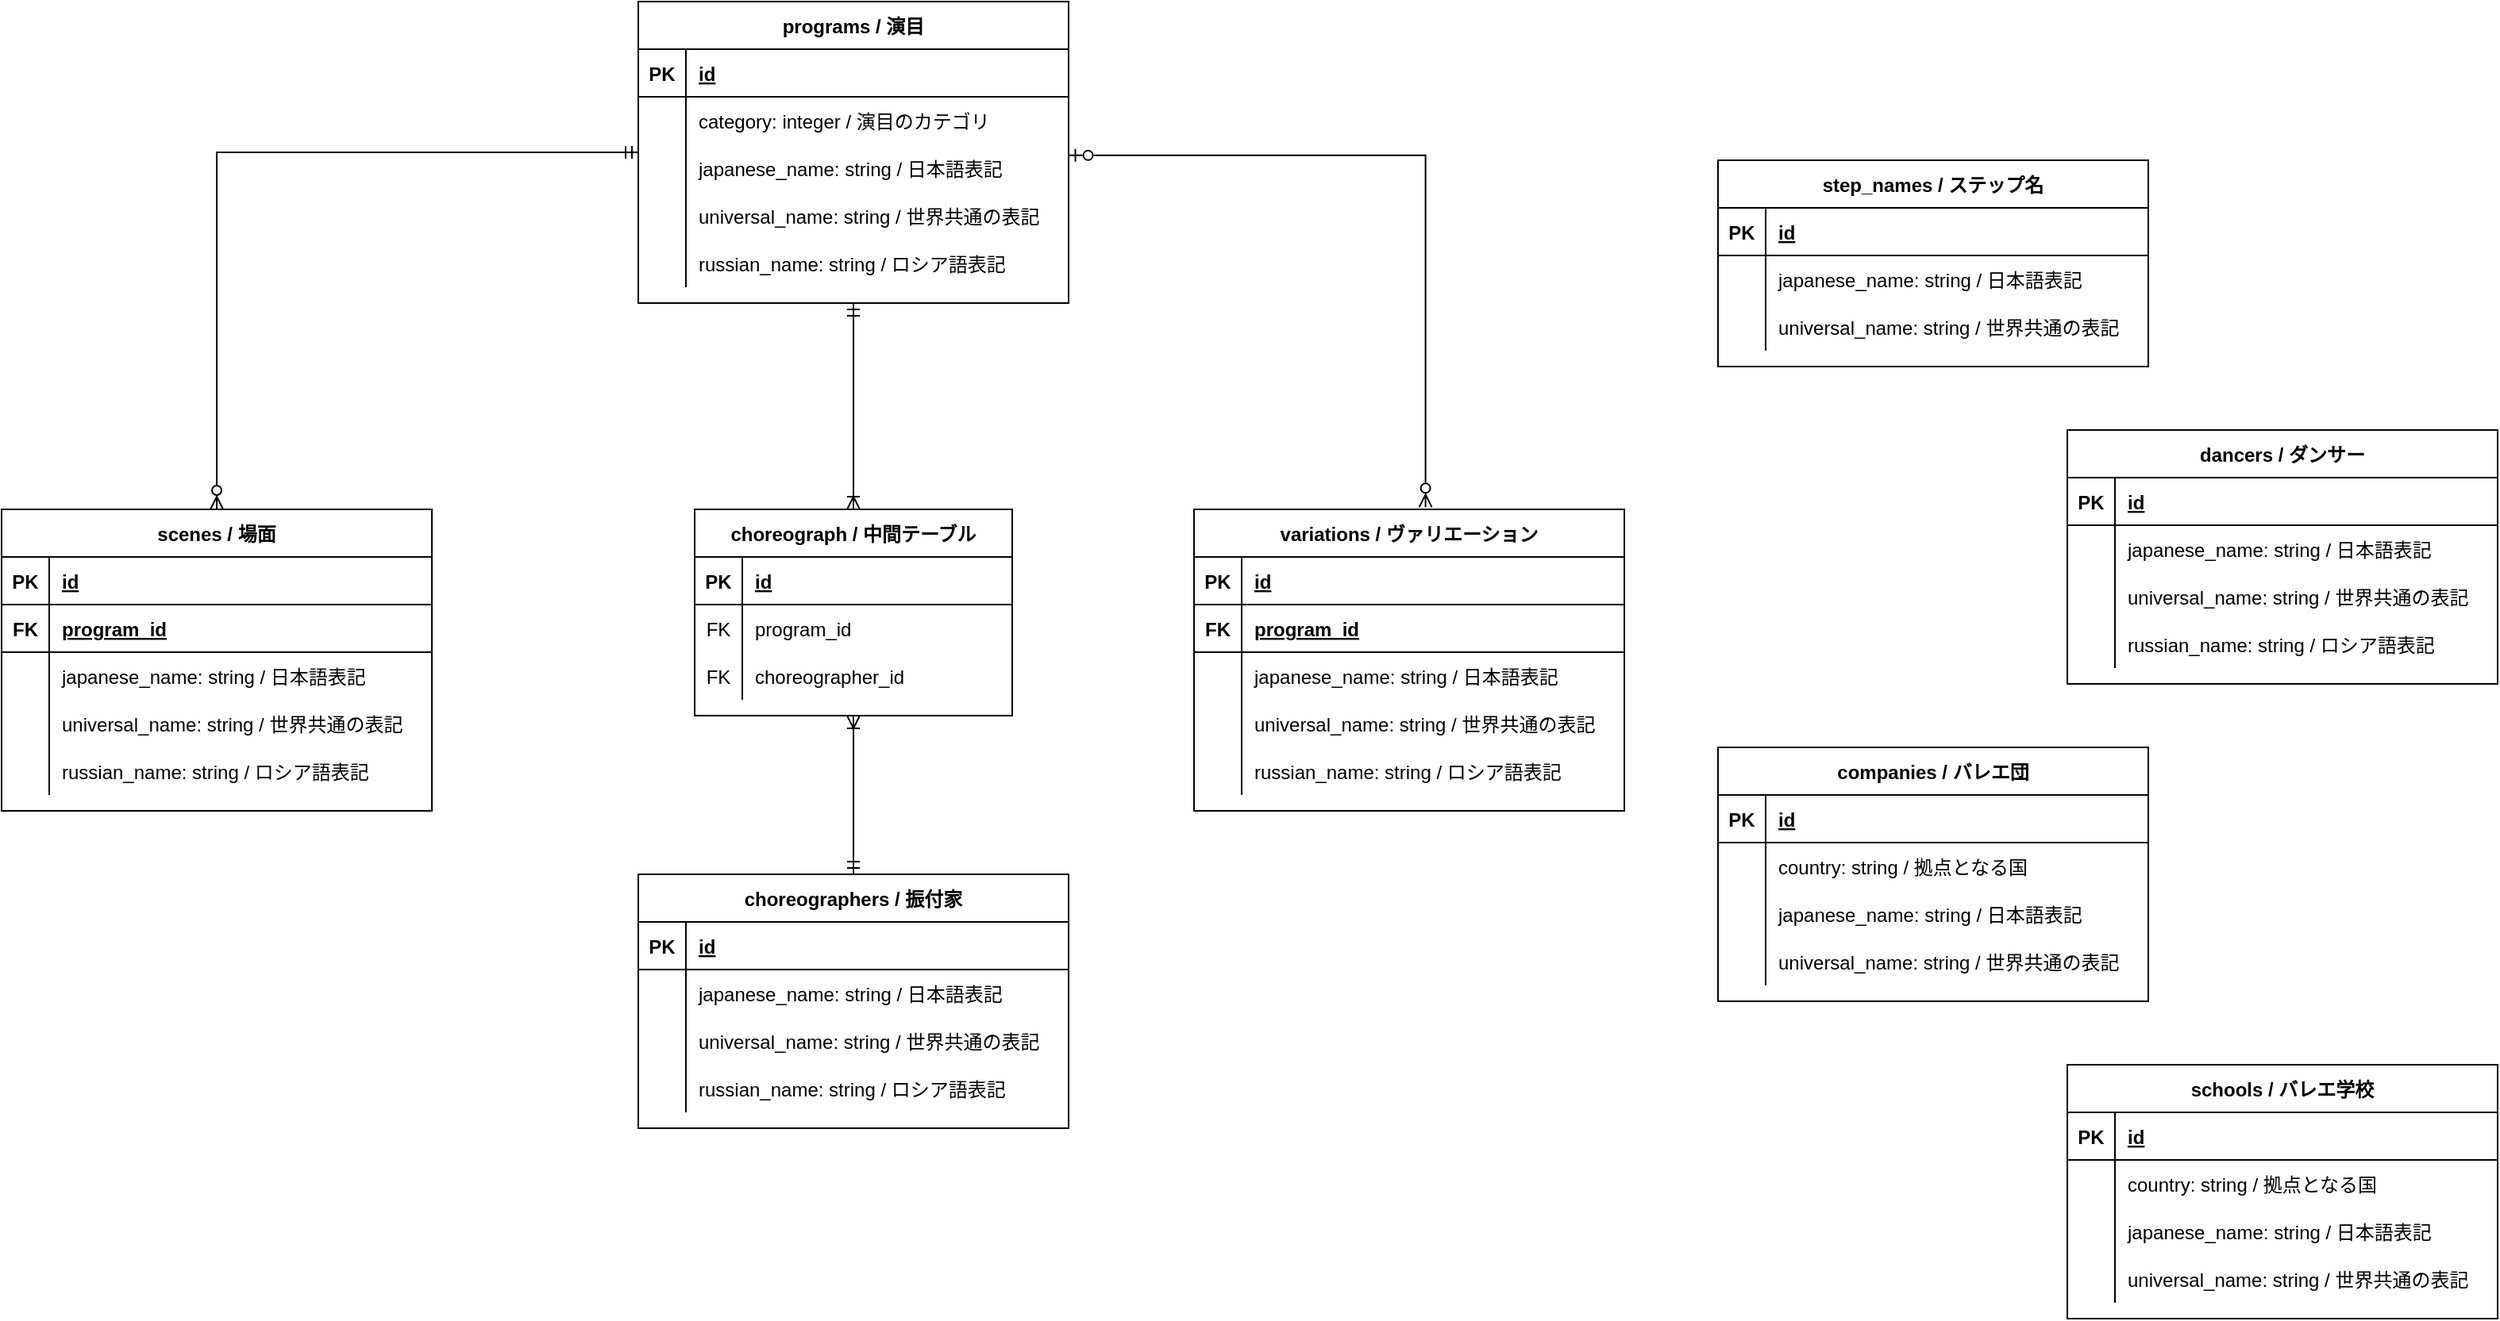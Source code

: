 <mxfile version="16.5.6" type="device"><diagram id="YdlOMkwliCgb2lo6UbA8" name="ページ1"><mxGraphModel dx="926" dy="760" grid="1" gridSize="10" guides="1" tooltips="1" connect="1" arrows="1" fold="1" page="1" pageScale="1" pageWidth="850" pageHeight="1100" math="0" shadow="0" extFonts="Permanent Marker^https://fonts.googleapis.com/css?family=Permanent+Marker"><root><mxCell id="0"/><mxCell id="1" parent="0"/><mxCell id="EqgfO5pIXXe3-sEYFpvZ-31" style="edgeStyle=orthogonalEdgeStyle;rounded=0;orthogonalLoop=1;jettySize=auto;html=1;entryX=0.5;entryY=0;entryDx=0;entryDy=0;endArrow=ERzeroToMany;endFill=0;startArrow=ERmandOne;startFill=0;" parent="1" source="EqgfO5pIXXe3-sEYFpvZ-1" target="EqgfO5pIXXe3-sEYFpvZ-15" edge="1"><mxGeometry relative="1" as="geometry"/></mxCell><mxCell id="EqgfO5pIXXe3-sEYFpvZ-1" value="programs / 演目" style="shape=table;startSize=30;container=1;collapsible=1;childLayout=tableLayout;fixedRows=1;rowLines=0;fontStyle=1;align=center;resizeLast=1;" parent="1" vertex="1"><mxGeometry x="440" y="210" width="271" height="190" as="geometry"/></mxCell><mxCell id="EqgfO5pIXXe3-sEYFpvZ-2" value="" style="shape=tableRow;horizontal=0;startSize=0;swimlaneHead=0;swimlaneBody=0;fillColor=none;collapsible=0;dropTarget=0;points=[[0,0.5],[1,0.5]];portConstraint=eastwest;top=0;left=0;right=0;bottom=1;" parent="EqgfO5pIXXe3-sEYFpvZ-1" vertex="1"><mxGeometry y="30" width="271" height="30" as="geometry"/></mxCell><mxCell id="EqgfO5pIXXe3-sEYFpvZ-3" value="PK" style="shape=partialRectangle;connectable=0;fillColor=none;top=0;left=0;bottom=0;right=0;fontStyle=1;overflow=hidden;" parent="EqgfO5pIXXe3-sEYFpvZ-2" vertex="1"><mxGeometry width="30" height="30" as="geometry"><mxRectangle width="30" height="30" as="alternateBounds"/></mxGeometry></mxCell><mxCell id="EqgfO5pIXXe3-sEYFpvZ-4" value="id" style="shape=partialRectangle;connectable=0;fillColor=none;top=0;left=0;bottom=0;right=0;align=left;spacingLeft=6;fontStyle=5;overflow=hidden;" parent="EqgfO5pIXXe3-sEYFpvZ-2" vertex="1"><mxGeometry x="30" width="241" height="30" as="geometry"><mxRectangle width="241" height="30" as="alternateBounds"/></mxGeometry></mxCell><mxCell id="EqgfO5pIXXe3-sEYFpvZ-70" value="" style="shape=tableRow;horizontal=0;startSize=0;swimlaneHead=0;swimlaneBody=0;fillColor=none;collapsible=0;dropTarget=0;points=[[0,0.5],[1,0.5]];portConstraint=eastwest;top=0;left=0;right=0;bottom=0;" parent="EqgfO5pIXXe3-sEYFpvZ-1" vertex="1"><mxGeometry y="60" width="271" height="30" as="geometry"/></mxCell><mxCell id="EqgfO5pIXXe3-sEYFpvZ-71" value="" style="shape=partialRectangle;connectable=0;fillColor=none;top=0;left=0;bottom=0;right=0;editable=1;overflow=hidden;" parent="EqgfO5pIXXe3-sEYFpvZ-70" vertex="1"><mxGeometry width="30" height="30" as="geometry"><mxRectangle width="30" height="30" as="alternateBounds"/></mxGeometry></mxCell><mxCell id="EqgfO5pIXXe3-sEYFpvZ-72" value="category: integer / 演目のカテゴリ" style="shape=partialRectangle;connectable=0;fillColor=none;top=0;left=0;bottom=0;right=0;align=left;spacingLeft=6;overflow=hidden;" parent="EqgfO5pIXXe3-sEYFpvZ-70" vertex="1"><mxGeometry x="30" width="241" height="30" as="geometry"><mxRectangle width="241" height="30" as="alternateBounds"/></mxGeometry></mxCell><mxCell id="EqgfO5pIXXe3-sEYFpvZ-5" value="" style="shape=tableRow;horizontal=0;startSize=0;swimlaneHead=0;swimlaneBody=0;fillColor=none;collapsible=0;dropTarget=0;points=[[0,0.5],[1,0.5]];portConstraint=eastwest;top=0;left=0;right=0;bottom=0;" parent="EqgfO5pIXXe3-sEYFpvZ-1" vertex="1"><mxGeometry y="90" width="271" height="30" as="geometry"/></mxCell><mxCell id="EqgfO5pIXXe3-sEYFpvZ-6" value="" style="shape=partialRectangle;connectable=0;fillColor=none;top=0;left=0;bottom=0;right=0;editable=1;overflow=hidden;" parent="EqgfO5pIXXe3-sEYFpvZ-5" vertex="1"><mxGeometry width="30" height="30" as="geometry"><mxRectangle width="30" height="30" as="alternateBounds"/></mxGeometry></mxCell><mxCell id="EqgfO5pIXXe3-sEYFpvZ-7" value="japanese_name: string / 日本語表記" style="shape=partialRectangle;connectable=0;fillColor=none;top=0;left=0;bottom=0;right=0;align=left;spacingLeft=6;overflow=hidden;" parent="EqgfO5pIXXe3-sEYFpvZ-5" vertex="1"><mxGeometry x="30" width="241" height="30" as="geometry"><mxRectangle width="241" height="30" as="alternateBounds"/></mxGeometry></mxCell><mxCell id="EqgfO5pIXXe3-sEYFpvZ-8" value="" style="shape=tableRow;horizontal=0;startSize=0;swimlaneHead=0;swimlaneBody=0;fillColor=none;collapsible=0;dropTarget=0;points=[[0,0.5],[1,0.5]];portConstraint=eastwest;top=0;left=0;right=0;bottom=0;" parent="EqgfO5pIXXe3-sEYFpvZ-1" vertex="1"><mxGeometry y="120" width="271" height="30" as="geometry"/></mxCell><mxCell id="EqgfO5pIXXe3-sEYFpvZ-9" value="" style="shape=partialRectangle;connectable=0;fillColor=none;top=0;left=0;bottom=0;right=0;editable=1;overflow=hidden;" parent="EqgfO5pIXXe3-sEYFpvZ-8" vertex="1"><mxGeometry width="30" height="30" as="geometry"><mxRectangle width="30" height="30" as="alternateBounds"/></mxGeometry></mxCell><mxCell id="EqgfO5pIXXe3-sEYFpvZ-10" value="universal_name: string / 世界共通の表記" style="shape=partialRectangle;connectable=0;fillColor=none;top=0;left=0;bottom=0;right=0;align=left;spacingLeft=6;overflow=hidden;" parent="EqgfO5pIXXe3-sEYFpvZ-8" vertex="1"><mxGeometry x="30" width="241" height="30" as="geometry"><mxRectangle width="241" height="30" as="alternateBounds"/></mxGeometry></mxCell><mxCell id="EqgfO5pIXXe3-sEYFpvZ-11" value="" style="shape=tableRow;horizontal=0;startSize=0;swimlaneHead=0;swimlaneBody=0;fillColor=none;collapsible=0;dropTarget=0;points=[[0,0.5],[1,0.5]];portConstraint=eastwest;top=0;left=0;right=0;bottom=0;" parent="EqgfO5pIXXe3-sEYFpvZ-1" vertex="1"><mxGeometry y="150" width="271" height="30" as="geometry"/></mxCell><mxCell id="EqgfO5pIXXe3-sEYFpvZ-12" value="" style="shape=partialRectangle;connectable=0;fillColor=none;top=0;left=0;bottom=0;right=0;editable=1;overflow=hidden;" parent="EqgfO5pIXXe3-sEYFpvZ-11" vertex="1"><mxGeometry width="30" height="30" as="geometry"><mxRectangle width="30" height="30" as="alternateBounds"/></mxGeometry></mxCell><mxCell id="EqgfO5pIXXe3-sEYFpvZ-13" value="russian_name: string / ロシア語表記" style="shape=partialRectangle;connectable=0;fillColor=none;top=0;left=0;bottom=0;right=0;align=left;spacingLeft=6;overflow=hidden;" parent="EqgfO5pIXXe3-sEYFpvZ-11" vertex="1"><mxGeometry x="30" width="241" height="30" as="geometry"><mxRectangle width="241" height="30" as="alternateBounds"/></mxGeometry></mxCell><mxCell id="EqgfO5pIXXe3-sEYFpvZ-15" value="scenes / 場面" style="shape=table;startSize=30;container=1;collapsible=1;childLayout=tableLayout;fixedRows=1;rowLines=0;fontStyle=1;align=center;resizeLast=1;" parent="1" vertex="1"><mxGeometry x="39" y="530" width="271" height="190" as="geometry"/></mxCell><mxCell id="EqgfO5pIXXe3-sEYFpvZ-16" value="" style="shape=tableRow;horizontal=0;startSize=0;swimlaneHead=0;swimlaneBody=0;fillColor=none;collapsible=0;dropTarget=0;points=[[0,0.5],[1,0.5]];portConstraint=eastwest;top=0;left=0;right=0;bottom=1;" parent="EqgfO5pIXXe3-sEYFpvZ-15" vertex="1"><mxGeometry y="30" width="271" height="30" as="geometry"/></mxCell><mxCell id="EqgfO5pIXXe3-sEYFpvZ-17" value="PK" style="shape=partialRectangle;connectable=0;fillColor=none;top=0;left=0;bottom=0;right=0;fontStyle=1;overflow=hidden;" parent="EqgfO5pIXXe3-sEYFpvZ-16" vertex="1"><mxGeometry width="30" height="30" as="geometry"><mxRectangle width="30" height="30" as="alternateBounds"/></mxGeometry></mxCell><mxCell id="EqgfO5pIXXe3-sEYFpvZ-18" value="id" style="shape=partialRectangle;connectable=0;fillColor=none;top=0;left=0;bottom=0;right=0;align=left;spacingLeft=6;fontStyle=5;overflow=hidden;" parent="EqgfO5pIXXe3-sEYFpvZ-16" vertex="1"><mxGeometry x="30" width="241" height="30" as="geometry"><mxRectangle width="241" height="30" as="alternateBounds"/></mxGeometry></mxCell><mxCell id="EqgfO5pIXXe3-sEYFpvZ-28" value="" style="shape=tableRow;horizontal=0;startSize=0;swimlaneHead=0;swimlaneBody=0;fillColor=none;collapsible=0;dropTarget=0;points=[[0,0.5],[1,0.5]];portConstraint=eastwest;top=0;left=0;right=0;bottom=1;" parent="EqgfO5pIXXe3-sEYFpvZ-15" vertex="1"><mxGeometry y="60" width="271" height="30" as="geometry"/></mxCell><mxCell id="EqgfO5pIXXe3-sEYFpvZ-29" value="FK" style="shape=partialRectangle;connectable=0;fillColor=none;top=0;left=0;bottom=0;right=0;fontStyle=1;overflow=hidden;" parent="EqgfO5pIXXe3-sEYFpvZ-28" vertex="1"><mxGeometry width="30" height="30" as="geometry"><mxRectangle width="30" height="30" as="alternateBounds"/></mxGeometry></mxCell><mxCell id="EqgfO5pIXXe3-sEYFpvZ-30" value="program_id" style="shape=partialRectangle;connectable=0;fillColor=none;top=0;left=0;bottom=0;right=0;align=left;spacingLeft=6;fontStyle=5;overflow=hidden;" parent="EqgfO5pIXXe3-sEYFpvZ-28" vertex="1"><mxGeometry x="30" width="241" height="30" as="geometry"><mxRectangle width="241" height="30" as="alternateBounds"/></mxGeometry></mxCell><mxCell id="EqgfO5pIXXe3-sEYFpvZ-19" value="" style="shape=tableRow;horizontal=0;startSize=0;swimlaneHead=0;swimlaneBody=0;fillColor=none;collapsible=0;dropTarget=0;points=[[0,0.5],[1,0.5]];portConstraint=eastwest;top=0;left=0;right=0;bottom=0;" parent="EqgfO5pIXXe3-sEYFpvZ-15" vertex="1"><mxGeometry y="90" width="271" height="30" as="geometry"/></mxCell><mxCell id="EqgfO5pIXXe3-sEYFpvZ-20" value="" style="shape=partialRectangle;connectable=0;fillColor=none;top=0;left=0;bottom=0;right=0;editable=1;overflow=hidden;" parent="EqgfO5pIXXe3-sEYFpvZ-19" vertex="1"><mxGeometry width="30" height="30" as="geometry"><mxRectangle width="30" height="30" as="alternateBounds"/></mxGeometry></mxCell><mxCell id="EqgfO5pIXXe3-sEYFpvZ-21" value="japanese_name: string / 日本語表記" style="shape=partialRectangle;connectable=0;fillColor=none;top=0;left=0;bottom=0;right=0;align=left;spacingLeft=6;overflow=hidden;" parent="EqgfO5pIXXe3-sEYFpvZ-19" vertex="1"><mxGeometry x="30" width="241" height="30" as="geometry"><mxRectangle width="241" height="30" as="alternateBounds"/></mxGeometry></mxCell><mxCell id="EqgfO5pIXXe3-sEYFpvZ-22" value="" style="shape=tableRow;horizontal=0;startSize=0;swimlaneHead=0;swimlaneBody=0;fillColor=none;collapsible=0;dropTarget=0;points=[[0,0.5],[1,0.5]];portConstraint=eastwest;top=0;left=0;right=0;bottom=0;" parent="EqgfO5pIXXe3-sEYFpvZ-15" vertex="1"><mxGeometry y="120" width="271" height="30" as="geometry"/></mxCell><mxCell id="EqgfO5pIXXe3-sEYFpvZ-23" value="" style="shape=partialRectangle;connectable=0;fillColor=none;top=0;left=0;bottom=0;right=0;editable=1;overflow=hidden;" parent="EqgfO5pIXXe3-sEYFpvZ-22" vertex="1"><mxGeometry width="30" height="30" as="geometry"><mxRectangle width="30" height="30" as="alternateBounds"/></mxGeometry></mxCell><mxCell id="EqgfO5pIXXe3-sEYFpvZ-24" value="universal_name: string / 世界共通の表記" style="shape=partialRectangle;connectable=0;fillColor=none;top=0;left=0;bottom=0;right=0;align=left;spacingLeft=6;overflow=hidden;" parent="EqgfO5pIXXe3-sEYFpvZ-22" vertex="1"><mxGeometry x="30" width="241" height="30" as="geometry"><mxRectangle width="241" height="30" as="alternateBounds"/></mxGeometry></mxCell><mxCell id="EqgfO5pIXXe3-sEYFpvZ-25" value="" style="shape=tableRow;horizontal=0;startSize=0;swimlaneHead=0;swimlaneBody=0;fillColor=none;collapsible=0;dropTarget=0;points=[[0,0.5],[1,0.5]];portConstraint=eastwest;top=0;left=0;right=0;bottom=0;" parent="EqgfO5pIXXe3-sEYFpvZ-15" vertex="1"><mxGeometry y="150" width="271" height="30" as="geometry"/></mxCell><mxCell id="EqgfO5pIXXe3-sEYFpvZ-26" value="" style="shape=partialRectangle;connectable=0;fillColor=none;top=0;left=0;bottom=0;right=0;editable=1;overflow=hidden;" parent="EqgfO5pIXXe3-sEYFpvZ-25" vertex="1"><mxGeometry width="30" height="30" as="geometry"><mxRectangle width="30" height="30" as="alternateBounds"/></mxGeometry></mxCell><mxCell id="EqgfO5pIXXe3-sEYFpvZ-27" value="russian_name: string / ロシア語表記" style="shape=partialRectangle;connectable=0;fillColor=none;top=0;left=0;bottom=0;right=0;align=left;spacingLeft=6;overflow=hidden;" parent="EqgfO5pIXXe3-sEYFpvZ-25" vertex="1"><mxGeometry x="30" width="241" height="30" as="geometry"><mxRectangle width="241" height="30" as="alternateBounds"/></mxGeometry></mxCell><mxCell id="EqgfO5pIXXe3-sEYFpvZ-73" value="companies / バレエ団" style="shape=table;startSize=30;container=1;collapsible=1;childLayout=tableLayout;fixedRows=1;rowLines=0;fontStyle=1;align=center;resizeLast=1;" parent="1" vertex="1"><mxGeometry x="1120" y="680" width="271" height="160" as="geometry"/></mxCell><mxCell id="EqgfO5pIXXe3-sEYFpvZ-74" value="" style="shape=tableRow;horizontal=0;startSize=0;swimlaneHead=0;swimlaneBody=0;fillColor=none;collapsible=0;dropTarget=0;points=[[0,0.5],[1,0.5]];portConstraint=eastwest;top=0;left=0;right=0;bottom=1;" parent="EqgfO5pIXXe3-sEYFpvZ-73" vertex="1"><mxGeometry y="30" width="271" height="30" as="geometry"/></mxCell><mxCell id="EqgfO5pIXXe3-sEYFpvZ-75" value="PK" style="shape=partialRectangle;connectable=0;fillColor=none;top=0;left=0;bottom=0;right=0;fontStyle=1;overflow=hidden;" parent="EqgfO5pIXXe3-sEYFpvZ-74" vertex="1"><mxGeometry width="30" height="30" as="geometry"><mxRectangle width="30" height="30" as="alternateBounds"/></mxGeometry></mxCell><mxCell id="EqgfO5pIXXe3-sEYFpvZ-76" value="id" style="shape=partialRectangle;connectable=0;fillColor=none;top=0;left=0;bottom=0;right=0;align=left;spacingLeft=6;fontStyle=5;overflow=hidden;" parent="EqgfO5pIXXe3-sEYFpvZ-74" vertex="1"><mxGeometry x="30" width="241" height="30" as="geometry"><mxRectangle width="241" height="30" as="alternateBounds"/></mxGeometry></mxCell><mxCell id="EqgfO5pIXXe3-sEYFpvZ-86" value="" style="shape=tableRow;horizontal=0;startSize=0;swimlaneHead=0;swimlaneBody=0;fillColor=none;collapsible=0;dropTarget=0;points=[[0,0.5],[1,0.5]];portConstraint=eastwest;top=0;left=0;right=0;bottom=0;" parent="EqgfO5pIXXe3-sEYFpvZ-73" vertex="1"><mxGeometry y="60" width="271" height="30" as="geometry"/></mxCell><mxCell id="EqgfO5pIXXe3-sEYFpvZ-87" value="" style="shape=partialRectangle;connectable=0;fillColor=none;top=0;left=0;bottom=0;right=0;editable=1;overflow=hidden;" parent="EqgfO5pIXXe3-sEYFpvZ-86" vertex="1"><mxGeometry width="30" height="30" as="geometry"><mxRectangle width="30" height="30" as="alternateBounds"/></mxGeometry></mxCell><mxCell id="EqgfO5pIXXe3-sEYFpvZ-88" value="country: string / 拠点となる国" style="shape=partialRectangle;connectable=0;fillColor=none;top=0;left=0;bottom=0;right=0;align=left;spacingLeft=6;overflow=hidden;" parent="EqgfO5pIXXe3-sEYFpvZ-86" vertex="1"><mxGeometry x="30" width="241" height="30" as="geometry"><mxRectangle width="241" height="30" as="alternateBounds"/></mxGeometry></mxCell><mxCell id="EqgfO5pIXXe3-sEYFpvZ-80" value="" style="shape=tableRow;horizontal=0;startSize=0;swimlaneHead=0;swimlaneBody=0;fillColor=none;collapsible=0;dropTarget=0;points=[[0,0.5],[1,0.5]];portConstraint=eastwest;top=0;left=0;right=0;bottom=0;" parent="EqgfO5pIXXe3-sEYFpvZ-73" vertex="1"><mxGeometry y="90" width="271" height="30" as="geometry"/></mxCell><mxCell id="EqgfO5pIXXe3-sEYFpvZ-81" value="" style="shape=partialRectangle;connectable=0;fillColor=none;top=0;left=0;bottom=0;right=0;editable=1;overflow=hidden;" parent="EqgfO5pIXXe3-sEYFpvZ-80" vertex="1"><mxGeometry width="30" height="30" as="geometry"><mxRectangle width="30" height="30" as="alternateBounds"/></mxGeometry></mxCell><mxCell id="EqgfO5pIXXe3-sEYFpvZ-82" value="japanese_name: string / 日本語表記" style="shape=partialRectangle;connectable=0;fillColor=none;top=0;left=0;bottom=0;right=0;align=left;spacingLeft=6;overflow=hidden;" parent="EqgfO5pIXXe3-sEYFpvZ-80" vertex="1"><mxGeometry x="30" width="241" height="30" as="geometry"><mxRectangle width="241" height="30" as="alternateBounds"/></mxGeometry></mxCell><mxCell id="EqgfO5pIXXe3-sEYFpvZ-83" value="" style="shape=tableRow;horizontal=0;startSize=0;swimlaneHead=0;swimlaneBody=0;fillColor=none;collapsible=0;dropTarget=0;points=[[0,0.5],[1,0.5]];portConstraint=eastwest;top=0;left=0;right=0;bottom=0;" parent="EqgfO5pIXXe3-sEYFpvZ-73" vertex="1"><mxGeometry y="120" width="271" height="30" as="geometry"/></mxCell><mxCell id="EqgfO5pIXXe3-sEYFpvZ-84" value="" style="shape=partialRectangle;connectable=0;fillColor=none;top=0;left=0;bottom=0;right=0;editable=1;overflow=hidden;" parent="EqgfO5pIXXe3-sEYFpvZ-83" vertex="1"><mxGeometry width="30" height="30" as="geometry"><mxRectangle width="30" height="30" as="alternateBounds"/></mxGeometry></mxCell><mxCell id="EqgfO5pIXXe3-sEYFpvZ-85" value="universal_name: string / 世界共通の表記" style="shape=partialRectangle;connectable=0;fillColor=none;top=0;left=0;bottom=0;right=0;align=left;spacingLeft=6;overflow=hidden;" parent="EqgfO5pIXXe3-sEYFpvZ-83" vertex="1"><mxGeometry x="30" width="241" height="30" as="geometry"><mxRectangle width="241" height="30" as="alternateBounds"/></mxGeometry></mxCell><mxCell id="EqgfO5pIXXe3-sEYFpvZ-89" value="step_names / ステップ名" style="shape=table;startSize=30;container=1;collapsible=1;childLayout=tableLayout;fixedRows=1;rowLines=0;fontStyle=1;align=center;resizeLast=1;" parent="1" vertex="1"><mxGeometry x="1120" y="310" width="271" height="130" as="geometry"/></mxCell><mxCell id="EqgfO5pIXXe3-sEYFpvZ-90" value="" style="shape=tableRow;horizontal=0;startSize=0;swimlaneHead=0;swimlaneBody=0;fillColor=none;collapsible=0;dropTarget=0;points=[[0,0.5],[1,0.5]];portConstraint=eastwest;top=0;left=0;right=0;bottom=1;" parent="EqgfO5pIXXe3-sEYFpvZ-89" vertex="1"><mxGeometry y="30" width="271" height="30" as="geometry"/></mxCell><mxCell id="EqgfO5pIXXe3-sEYFpvZ-91" value="PK" style="shape=partialRectangle;connectable=0;fillColor=none;top=0;left=0;bottom=0;right=0;fontStyle=1;overflow=hidden;" parent="EqgfO5pIXXe3-sEYFpvZ-90" vertex="1"><mxGeometry width="30" height="30" as="geometry"><mxRectangle width="30" height="30" as="alternateBounds"/></mxGeometry></mxCell><mxCell id="EqgfO5pIXXe3-sEYFpvZ-92" value="id" style="shape=partialRectangle;connectable=0;fillColor=none;top=0;left=0;bottom=0;right=0;align=left;spacingLeft=6;fontStyle=5;overflow=hidden;" parent="EqgfO5pIXXe3-sEYFpvZ-90" vertex="1"><mxGeometry x="30" width="241" height="30" as="geometry"><mxRectangle width="241" height="30" as="alternateBounds"/></mxGeometry></mxCell><mxCell id="EqgfO5pIXXe3-sEYFpvZ-93" value="" style="shape=tableRow;horizontal=0;startSize=0;swimlaneHead=0;swimlaneBody=0;fillColor=none;collapsible=0;dropTarget=0;points=[[0,0.5],[1,0.5]];portConstraint=eastwest;top=0;left=0;right=0;bottom=0;" parent="EqgfO5pIXXe3-sEYFpvZ-89" vertex="1"><mxGeometry y="60" width="271" height="30" as="geometry"/></mxCell><mxCell id="EqgfO5pIXXe3-sEYFpvZ-94" value="" style="shape=partialRectangle;connectable=0;fillColor=none;top=0;left=0;bottom=0;right=0;editable=1;overflow=hidden;" parent="EqgfO5pIXXe3-sEYFpvZ-93" vertex="1"><mxGeometry width="30" height="30" as="geometry"><mxRectangle width="30" height="30" as="alternateBounds"/></mxGeometry></mxCell><mxCell id="EqgfO5pIXXe3-sEYFpvZ-95" value="japanese_name: string / 日本語表記" style="shape=partialRectangle;connectable=0;fillColor=none;top=0;left=0;bottom=0;right=0;align=left;spacingLeft=6;overflow=hidden;" parent="EqgfO5pIXXe3-sEYFpvZ-93" vertex="1"><mxGeometry x="30" width="241" height="30" as="geometry"><mxRectangle width="241" height="30" as="alternateBounds"/></mxGeometry></mxCell><mxCell id="EqgfO5pIXXe3-sEYFpvZ-96" value="" style="shape=tableRow;horizontal=0;startSize=0;swimlaneHead=0;swimlaneBody=0;fillColor=none;collapsible=0;dropTarget=0;points=[[0,0.5],[1,0.5]];portConstraint=eastwest;top=0;left=0;right=0;bottom=0;" parent="EqgfO5pIXXe3-sEYFpvZ-89" vertex="1"><mxGeometry y="90" width="271" height="30" as="geometry"/></mxCell><mxCell id="EqgfO5pIXXe3-sEYFpvZ-97" value="" style="shape=partialRectangle;connectable=0;fillColor=none;top=0;left=0;bottom=0;right=0;editable=1;overflow=hidden;" parent="EqgfO5pIXXe3-sEYFpvZ-96" vertex="1"><mxGeometry width="30" height="30" as="geometry"><mxRectangle width="30" height="30" as="alternateBounds"/></mxGeometry></mxCell><mxCell id="EqgfO5pIXXe3-sEYFpvZ-98" value="universal_name: string / 世界共通の表記" style="shape=partialRectangle;connectable=0;fillColor=none;top=0;left=0;bottom=0;right=0;align=left;spacingLeft=6;overflow=hidden;" parent="EqgfO5pIXXe3-sEYFpvZ-96" vertex="1"><mxGeometry x="30" width="241" height="30" as="geometry"><mxRectangle width="241" height="30" as="alternateBounds"/></mxGeometry></mxCell><mxCell id="EqgfO5pIXXe3-sEYFpvZ-102" value="variations / ヴァリエーション" style="shape=table;startSize=30;container=1;collapsible=1;childLayout=tableLayout;fixedRows=1;rowLines=0;fontStyle=1;align=center;resizeLast=1;" parent="1" vertex="1"><mxGeometry x="790" y="530" width="271" height="190" as="geometry"/></mxCell><mxCell id="EqgfO5pIXXe3-sEYFpvZ-103" value="" style="shape=tableRow;horizontal=0;startSize=0;swimlaneHead=0;swimlaneBody=0;fillColor=none;collapsible=0;dropTarget=0;points=[[0,0.5],[1,0.5]];portConstraint=eastwest;top=0;left=0;right=0;bottom=1;" parent="EqgfO5pIXXe3-sEYFpvZ-102" vertex="1"><mxGeometry y="30" width="271" height="30" as="geometry"/></mxCell><mxCell id="EqgfO5pIXXe3-sEYFpvZ-104" value="PK" style="shape=partialRectangle;connectable=0;fillColor=none;top=0;left=0;bottom=0;right=0;fontStyle=1;overflow=hidden;" parent="EqgfO5pIXXe3-sEYFpvZ-103" vertex="1"><mxGeometry width="30" height="30" as="geometry"><mxRectangle width="30" height="30" as="alternateBounds"/></mxGeometry></mxCell><mxCell id="EqgfO5pIXXe3-sEYFpvZ-105" value="id" style="shape=partialRectangle;connectable=0;fillColor=none;top=0;left=0;bottom=0;right=0;align=left;spacingLeft=6;fontStyle=5;overflow=hidden;" parent="EqgfO5pIXXe3-sEYFpvZ-103" vertex="1"><mxGeometry x="30" width="241" height="30" as="geometry"><mxRectangle width="241" height="30" as="alternateBounds"/></mxGeometry></mxCell><mxCell id="EqgfO5pIXXe3-sEYFpvZ-106" value="" style="shape=tableRow;horizontal=0;startSize=0;swimlaneHead=0;swimlaneBody=0;fillColor=none;collapsible=0;dropTarget=0;points=[[0,0.5],[1,0.5]];portConstraint=eastwest;top=0;left=0;right=0;bottom=1;" parent="EqgfO5pIXXe3-sEYFpvZ-102" vertex="1"><mxGeometry y="60" width="271" height="30" as="geometry"/></mxCell><mxCell id="EqgfO5pIXXe3-sEYFpvZ-107" value="FK" style="shape=partialRectangle;connectable=0;fillColor=none;top=0;left=0;bottom=0;right=0;fontStyle=1;overflow=hidden;" parent="EqgfO5pIXXe3-sEYFpvZ-106" vertex="1"><mxGeometry width="30" height="30" as="geometry"><mxRectangle width="30" height="30" as="alternateBounds"/></mxGeometry></mxCell><mxCell id="EqgfO5pIXXe3-sEYFpvZ-108" value="program_id" style="shape=partialRectangle;connectable=0;fillColor=none;top=0;left=0;bottom=0;right=0;align=left;spacingLeft=6;fontStyle=5;overflow=hidden;" parent="EqgfO5pIXXe3-sEYFpvZ-106" vertex="1"><mxGeometry x="30" width="241" height="30" as="geometry"><mxRectangle width="241" height="30" as="alternateBounds"/></mxGeometry></mxCell><mxCell id="EqgfO5pIXXe3-sEYFpvZ-109" value="" style="shape=tableRow;horizontal=0;startSize=0;swimlaneHead=0;swimlaneBody=0;fillColor=none;collapsible=0;dropTarget=0;points=[[0,0.5],[1,0.5]];portConstraint=eastwest;top=0;left=0;right=0;bottom=0;" parent="EqgfO5pIXXe3-sEYFpvZ-102" vertex="1"><mxGeometry y="90" width="271" height="30" as="geometry"/></mxCell><mxCell id="EqgfO5pIXXe3-sEYFpvZ-110" value="" style="shape=partialRectangle;connectable=0;fillColor=none;top=0;left=0;bottom=0;right=0;editable=1;overflow=hidden;" parent="EqgfO5pIXXe3-sEYFpvZ-109" vertex="1"><mxGeometry width="30" height="30" as="geometry"><mxRectangle width="30" height="30" as="alternateBounds"/></mxGeometry></mxCell><mxCell id="EqgfO5pIXXe3-sEYFpvZ-111" value="japanese_name: string / 日本語表記" style="shape=partialRectangle;connectable=0;fillColor=none;top=0;left=0;bottom=0;right=0;align=left;spacingLeft=6;overflow=hidden;" parent="EqgfO5pIXXe3-sEYFpvZ-109" vertex="1"><mxGeometry x="30" width="241" height="30" as="geometry"><mxRectangle width="241" height="30" as="alternateBounds"/></mxGeometry></mxCell><mxCell id="EqgfO5pIXXe3-sEYFpvZ-112" value="" style="shape=tableRow;horizontal=0;startSize=0;swimlaneHead=0;swimlaneBody=0;fillColor=none;collapsible=0;dropTarget=0;points=[[0,0.5],[1,0.5]];portConstraint=eastwest;top=0;left=0;right=0;bottom=0;" parent="EqgfO5pIXXe3-sEYFpvZ-102" vertex="1"><mxGeometry y="120" width="271" height="30" as="geometry"/></mxCell><mxCell id="EqgfO5pIXXe3-sEYFpvZ-113" value="" style="shape=partialRectangle;connectable=0;fillColor=none;top=0;left=0;bottom=0;right=0;editable=1;overflow=hidden;" parent="EqgfO5pIXXe3-sEYFpvZ-112" vertex="1"><mxGeometry width="30" height="30" as="geometry"><mxRectangle width="30" height="30" as="alternateBounds"/></mxGeometry></mxCell><mxCell id="EqgfO5pIXXe3-sEYFpvZ-114" value="universal_name: string / 世界共通の表記" style="shape=partialRectangle;connectable=0;fillColor=none;top=0;left=0;bottom=0;right=0;align=left;spacingLeft=6;overflow=hidden;" parent="EqgfO5pIXXe3-sEYFpvZ-112" vertex="1"><mxGeometry x="30" width="241" height="30" as="geometry"><mxRectangle width="241" height="30" as="alternateBounds"/></mxGeometry></mxCell><mxCell id="EqgfO5pIXXe3-sEYFpvZ-115" value="" style="shape=tableRow;horizontal=0;startSize=0;swimlaneHead=0;swimlaneBody=0;fillColor=none;collapsible=0;dropTarget=0;points=[[0,0.5],[1,0.5]];portConstraint=eastwest;top=0;left=0;right=0;bottom=0;" parent="EqgfO5pIXXe3-sEYFpvZ-102" vertex="1"><mxGeometry y="150" width="271" height="30" as="geometry"/></mxCell><mxCell id="EqgfO5pIXXe3-sEYFpvZ-116" value="" style="shape=partialRectangle;connectable=0;fillColor=none;top=0;left=0;bottom=0;right=0;editable=1;overflow=hidden;" parent="EqgfO5pIXXe3-sEYFpvZ-115" vertex="1"><mxGeometry width="30" height="30" as="geometry"><mxRectangle width="30" height="30" as="alternateBounds"/></mxGeometry></mxCell><mxCell id="EqgfO5pIXXe3-sEYFpvZ-117" value="russian_name: string / ロシア語表記" style="shape=partialRectangle;connectable=0;fillColor=none;top=0;left=0;bottom=0;right=0;align=left;spacingLeft=6;overflow=hidden;" parent="EqgfO5pIXXe3-sEYFpvZ-115" vertex="1"><mxGeometry x="30" width="241" height="30" as="geometry"><mxRectangle width="241" height="30" as="alternateBounds"/></mxGeometry></mxCell><mxCell id="EqgfO5pIXXe3-sEYFpvZ-118" style="edgeStyle=orthogonalEdgeStyle;rounded=0;orthogonalLoop=1;jettySize=auto;html=1;endArrow=ERzeroToMany;endFill=0;startArrow=ERzeroToOne;startFill=0;exitX=1.001;exitY=0.231;exitDx=0;exitDy=0;exitPerimeter=0;entryX=0.538;entryY=-0.007;entryDx=0;entryDy=0;entryPerimeter=0;" parent="1" source="EqgfO5pIXXe3-sEYFpvZ-5" target="EqgfO5pIXXe3-sEYFpvZ-102" edge="1"><mxGeometry relative="1" as="geometry"><mxPoint x="330" y="350" as="sourcePoint"/><mxPoint x="930" y="480" as="targetPoint"/><Array as="points"><mxPoint x="936" y="307"/></Array></mxGeometry></mxCell><mxCell id="EqgfO5pIXXe3-sEYFpvZ-120" value="choreographers / 振付家" style="shape=table;startSize=30;container=1;collapsible=1;childLayout=tableLayout;fixedRows=1;rowLines=0;fontStyle=1;align=center;resizeLast=1;" parent="1" vertex="1"><mxGeometry x="440" y="760" width="271" height="160" as="geometry"/></mxCell><mxCell id="EqgfO5pIXXe3-sEYFpvZ-121" value="" style="shape=tableRow;horizontal=0;startSize=0;swimlaneHead=0;swimlaneBody=0;fillColor=none;collapsible=0;dropTarget=0;points=[[0,0.5],[1,0.5]];portConstraint=eastwest;top=0;left=0;right=0;bottom=1;" parent="EqgfO5pIXXe3-sEYFpvZ-120" vertex="1"><mxGeometry y="30" width="271" height="30" as="geometry"/></mxCell><mxCell id="EqgfO5pIXXe3-sEYFpvZ-122" value="PK" style="shape=partialRectangle;connectable=0;fillColor=none;top=0;left=0;bottom=0;right=0;fontStyle=1;overflow=hidden;" parent="EqgfO5pIXXe3-sEYFpvZ-121" vertex="1"><mxGeometry width="30" height="30" as="geometry"><mxRectangle width="30" height="30" as="alternateBounds"/></mxGeometry></mxCell><mxCell id="EqgfO5pIXXe3-sEYFpvZ-123" value="id" style="shape=partialRectangle;connectable=0;fillColor=none;top=0;left=0;bottom=0;right=0;align=left;spacingLeft=6;fontStyle=5;overflow=hidden;" parent="EqgfO5pIXXe3-sEYFpvZ-121" vertex="1"><mxGeometry x="30" width="241" height="30" as="geometry"><mxRectangle width="241" height="30" as="alternateBounds"/></mxGeometry></mxCell><mxCell id="EqgfO5pIXXe3-sEYFpvZ-127" value="" style="shape=tableRow;horizontal=0;startSize=0;swimlaneHead=0;swimlaneBody=0;fillColor=none;collapsible=0;dropTarget=0;points=[[0,0.5],[1,0.5]];portConstraint=eastwest;top=0;left=0;right=0;bottom=0;" parent="EqgfO5pIXXe3-sEYFpvZ-120" vertex="1"><mxGeometry y="60" width="271" height="30" as="geometry"/></mxCell><mxCell id="EqgfO5pIXXe3-sEYFpvZ-128" value="" style="shape=partialRectangle;connectable=0;fillColor=none;top=0;left=0;bottom=0;right=0;editable=1;overflow=hidden;" parent="EqgfO5pIXXe3-sEYFpvZ-127" vertex="1"><mxGeometry width="30" height="30" as="geometry"><mxRectangle width="30" height="30" as="alternateBounds"/></mxGeometry></mxCell><mxCell id="EqgfO5pIXXe3-sEYFpvZ-129" value="japanese_name: string / 日本語表記" style="shape=partialRectangle;connectable=0;fillColor=none;top=0;left=0;bottom=0;right=0;align=left;spacingLeft=6;overflow=hidden;" parent="EqgfO5pIXXe3-sEYFpvZ-127" vertex="1"><mxGeometry x="30" width="241" height="30" as="geometry"><mxRectangle width="241" height="30" as="alternateBounds"/></mxGeometry></mxCell><mxCell id="EqgfO5pIXXe3-sEYFpvZ-130" value="" style="shape=tableRow;horizontal=0;startSize=0;swimlaneHead=0;swimlaneBody=0;fillColor=none;collapsible=0;dropTarget=0;points=[[0,0.5],[1,0.5]];portConstraint=eastwest;top=0;left=0;right=0;bottom=0;" parent="EqgfO5pIXXe3-sEYFpvZ-120" vertex="1"><mxGeometry y="90" width="271" height="30" as="geometry"/></mxCell><mxCell id="EqgfO5pIXXe3-sEYFpvZ-131" value="" style="shape=partialRectangle;connectable=0;fillColor=none;top=0;left=0;bottom=0;right=0;editable=1;overflow=hidden;" parent="EqgfO5pIXXe3-sEYFpvZ-130" vertex="1"><mxGeometry width="30" height="30" as="geometry"><mxRectangle width="30" height="30" as="alternateBounds"/></mxGeometry></mxCell><mxCell id="EqgfO5pIXXe3-sEYFpvZ-132" value="universal_name: string / 世界共通の表記" style="shape=partialRectangle;connectable=0;fillColor=none;top=0;left=0;bottom=0;right=0;align=left;spacingLeft=6;overflow=hidden;" parent="EqgfO5pIXXe3-sEYFpvZ-130" vertex="1"><mxGeometry x="30" width="241" height="30" as="geometry"><mxRectangle width="241" height="30" as="alternateBounds"/></mxGeometry></mxCell><mxCell id="EqgfO5pIXXe3-sEYFpvZ-133" value="" style="shape=tableRow;horizontal=0;startSize=0;swimlaneHead=0;swimlaneBody=0;fillColor=none;collapsible=0;dropTarget=0;points=[[0,0.5],[1,0.5]];portConstraint=eastwest;top=0;left=0;right=0;bottom=0;" parent="EqgfO5pIXXe3-sEYFpvZ-120" vertex="1"><mxGeometry y="120" width="271" height="30" as="geometry"/></mxCell><mxCell id="EqgfO5pIXXe3-sEYFpvZ-134" value="" style="shape=partialRectangle;connectable=0;fillColor=none;top=0;left=0;bottom=0;right=0;editable=1;overflow=hidden;" parent="EqgfO5pIXXe3-sEYFpvZ-133" vertex="1"><mxGeometry width="30" height="30" as="geometry"><mxRectangle width="30" height="30" as="alternateBounds"/></mxGeometry></mxCell><mxCell id="EqgfO5pIXXe3-sEYFpvZ-135" value="russian_name: string / ロシア語表記" style="shape=partialRectangle;connectable=0;fillColor=none;top=0;left=0;bottom=0;right=0;align=left;spacingLeft=6;overflow=hidden;" parent="EqgfO5pIXXe3-sEYFpvZ-133" vertex="1"><mxGeometry x="30" width="241" height="30" as="geometry"><mxRectangle width="241" height="30" as="alternateBounds"/></mxGeometry></mxCell><mxCell id="EqgfO5pIXXe3-sEYFpvZ-136" value="choreograph / 中間テーブル" style="shape=table;startSize=30;container=1;collapsible=1;childLayout=tableLayout;fixedRows=1;rowLines=0;fontStyle=1;align=center;resizeLast=1;" parent="1" vertex="1"><mxGeometry x="475.5" y="530" width="200" height="130" as="geometry"/></mxCell><mxCell id="EqgfO5pIXXe3-sEYFpvZ-137" value="" style="shape=tableRow;horizontal=0;startSize=0;swimlaneHead=0;swimlaneBody=0;fillColor=none;collapsible=0;dropTarget=0;points=[[0,0.5],[1,0.5]];portConstraint=eastwest;top=0;left=0;right=0;bottom=1;" parent="EqgfO5pIXXe3-sEYFpvZ-136" vertex="1"><mxGeometry y="30" width="200" height="30" as="geometry"/></mxCell><mxCell id="EqgfO5pIXXe3-sEYFpvZ-138" value="PK" style="shape=partialRectangle;connectable=0;fillColor=none;top=0;left=0;bottom=0;right=0;fontStyle=1;overflow=hidden;" parent="EqgfO5pIXXe3-sEYFpvZ-137" vertex="1"><mxGeometry width="30" height="30" as="geometry"><mxRectangle width="30" height="30" as="alternateBounds"/></mxGeometry></mxCell><mxCell id="EqgfO5pIXXe3-sEYFpvZ-139" value="id" style="shape=partialRectangle;connectable=0;fillColor=none;top=0;left=0;bottom=0;right=0;align=left;spacingLeft=6;fontStyle=5;overflow=hidden;" parent="EqgfO5pIXXe3-sEYFpvZ-137" vertex="1"><mxGeometry x="30" width="170" height="30" as="geometry"><mxRectangle width="170" height="30" as="alternateBounds"/></mxGeometry></mxCell><mxCell id="EqgfO5pIXXe3-sEYFpvZ-140" value="" style="shape=tableRow;horizontal=0;startSize=0;swimlaneHead=0;swimlaneBody=0;fillColor=none;collapsible=0;dropTarget=0;points=[[0,0.5],[1,0.5]];portConstraint=eastwest;top=0;left=0;right=0;bottom=0;" parent="EqgfO5pIXXe3-sEYFpvZ-136" vertex="1"><mxGeometry y="60" width="200" height="30" as="geometry"/></mxCell><mxCell id="EqgfO5pIXXe3-sEYFpvZ-141" value="FK" style="shape=partialRectangle;connectable=0;fillColor=none;top=0;left=0;bottom=0;right=0;editable=1;overflow=hidden;" parent="EqgfO5pIXXe3-sEYFpvZ-140" vertex="1"><mxGeometry width="30" height="30" as="geometry"><mxRectangle width="30" height="30" as="alternateBounds"/></mxGeometry></mxCell><mxCell id="EqgfO5pIXXe3-sEYFpvZ-142" value="program_id" style="shape=partialRectangle;connectable=0;fillColor=none;top=0;left=0;bottom=0;right=0;align=left;spacingLeft=6;overflow=hidden;" parent="EqgfO5pIXXe3-sEYFpvZ-140" vertex="1"><mxGeometry x="30" width="170" height="30" as="geometry"><mxRectangle width="170" height="30" as="alternateBounds"/></mxGeometry></mxCell><mxCell id="EqgfO5pIXXe3-sEYFpvZ-143" value="" style="shape=tableRow;horizontal=0;startSize=0;swimlaneHead=0;swimlaneBody=0;fillColor=none;collapsible=0;dropTarget=0;points=[[0,0.5],[1,0.5]];portConstraint=eastwest;top=0;left=0;right=0;bottom=0;" parent="EqgfO5pIXXe3-sEYFpvZ-136" vertex="1"><mxGeometry y="90" width="200" height="30" as="geometry"/></mxCell><mxCell id="EqgfO5pIXXe3-sEYFpvZ-144" value="FK" style="shape=partialRectangle;connectable=0;fillColor=none;top=0;left=0;bottom=0;right=0;editable=1;overflow=hidden;" parent="EqgfO5pIXXe3-sEYFpvZ-143" vertex="1"><mxGeometry width="30" height="30" as="geometry"><mxRectangle width="30" height="30" as="alternateBounds"/></mxGeometry></mxCell><mxCell id="EqgfO5pIXXe3-sEYFpvZ-145" value="choreographer_id" style="shape=partialRectangle;connectable=0;fillColor=none;top=0;left=0;bottom=0;right=0;align=left;spacingLeft=6;overflow=hidden;" parent="EqgfO5pIXXe3-sEYFpvZ-143" vertex="1"><mxGeometry x="30" width="170" height="30" as="geometry"><mxRectangle width="170" height="30" as="alternateBounds"/></mxGeometry></mxCell><mxCell id="EqgfO5pIXXe3-sEYFpvZ-146" value="" style="fontSize=12;html=1;endArrow=ERoneToMany;rounded=0;exitX=0.5;exitY=1;exitDx=0;exitDy=0;entryX=0.5;entryY=0;entryDx=0;entryDy=0;startArrow=ERmandOne;startFill=0;" parent="1" source="EqgfO5pIXXe3-sEYFpvZ-1" target="EqgfO5pIXXe3-sEYFpvZ-136" edge="1"><mxGeometry width="100" height="100" relative="1" as="geometry"><mxPoint x="530" y="450" as="sourcePoint"/><mxPoint x="630" y="440" as="targetPoint"/></mxGeometry></mxCell><mxCell id="EqgfO5pIXXe3-sEYFpvZ-147" value="" style="fontSize=12;html=1;endArrow=ERoneToMany;rounded=0;exitX=0.5;exitY=0;exitDx=0;exitDy=0;entryX=0.5;entryY=1;entryDx=0;entryDy=0;startArrow=ERmandOne;startFill=0;" parent="1" source="EqgfO5pIXXe3-sEYFpvZ-120" target="EqgfO5pIXXe3-sEYFpvZ-136" edge="1"><mxGeometry width="100" height="100" relative="1" as="geometry"><mxPoint x="710.0" y="590.0" as="sourcePoint"/><mxPoint x="710" y="720.0" as="targetPoint"/></mxGeometry></mxCell><mxCell id="EqgfO5pIXXe3-sEYFpvZ-148" value="dancers / ダンサー" style="shape=table;startSize=30;container=1;collapsible=1;childLayout=tableLayout;fixedRows=1;rowLines=0;fontStyle=1;align=center;resizeLast=1;" parent="1" vertex="1"><mxGeometry x="1340" y="480" width="271" height="160" as="geometry"/></mxCell><mxCell id="EqgfO5pIXXe3-sEYFpvZ-149" value="" style="shape=tableRow;horizontal=0;startSize=0;swimlaneHead=0;swimlaneBody=0;fillColor=none;collapsible=0;dropTarget=0;points=[[0,0.5],[1,0.5]];portConstraint=eastwest;top=0;left=0;right=0;bottom=1;" parent="EqgfO5pIXXe3-sEYFpvZ-148" vertex="1"><mxGeometry y="30" width="271" height="30" as="geometry"/></mxCell><mxCell id="EqgfO5pIXXe3-sEYFpvZ-150" value="PK" style="shape=partialRectangle;connectable=0;fillColor=none;top=0;left=0;bottom=0;right=0;fontStyle=1;overflow=hidden;" parent="EqgfO5pIXXe3-sEYFpvZ-149" vertex="1"><mxGeometry width="30" height="30" as="geometry"><mxRectangle width="30" height="30" as="alternateBounds"/></mxGeometry></mxCell><mxCell id="EqgfO5pIXXe3-sEYFpvZ-151" value="id" style="shape=partialRectangle;connectable=0;fillColor=none;top=0;left=0;bottom=0;right=0;align=left;spacingLeft=6;fontStyle=5;overflow=hidden;" parent="EqgfO5pIXXe3-sEYFpvZ-149" vertex="1"><mxGeometry x="30" width="241" height="30" as="geometry"><mxRectangle width="241" height="30" as="alternateBounds"/></mxGeometry></mxCell><mxCell id="EqgfO5pIXXe3-sEYFpvZ-152" value="" style="shape=tableRow;horizontal=0;startSize=0;swimlaneHead=0;swimlaneBody=0;fillColor=none;collapsible=0;dropTarget=0;points=[[0,0.5],[1,0.5]];portConstraint=eastwest;top=0;left=0;right=0;bottom=0;" parent="EqgfO5pIXXe3-sEYFpvZ-148" vertex="1"><mxGeometry y="60" width="271" height="30" as="geometry"/></mxCell><mxCell id="EqgfO5pIXXe3-sEYFpvZ-153" value="" style="shape=partialRectangle;connectable=0;fillColor=none;top=0;left=0;bottom=0;right=0;editable=1;overflow=hidden;" parent="EqgfO5pIXXe3-sEYFpvZ-152" vertex="1"><mxGeometry width="30" height="30" as="geometry"><mxRectangle width="30" height="30" as="alternateBounds"/></mxGeometry></mxCell><mxCell id="EqgfO5pIXXe3-sEYFpvZ-154" value="japanese_name: string / 日本語表記" style="shape=partialRectangle;connectable=0;fillColor=none;top=0;left=0;bottom=0;right=0;align=left;spacingLeft=6;overflow=hidden;" parent="EqgfO5pIXXe3-sEYFpvZ-152" vertex="1"><mxGeometry x="30" width="241" height="30" as="geometry"><mxRectangle width="241" height="30" as="alternateBounds"/></mxGeometry></mxCell><mxCell id="EqgfO5pIXXe3-sEYFpvZ-155" value="" style="shape=tableRow;horizontal=0;startSize=0;swimlaneHead=0;swimlaneBody=0;fillColor=none;collapsible=0;dropTarget=0;points=[[0,0.5],[1,0.5]];portConstraint=eastwest;top=0;left=0;right=0;bottom=0;" parent="EqgfO5pIXXe3-sEYFpvZ-148" vertex="1"><mxGeometry y="90" width="271" height="30" as="geometry"/></mxCell><mxCell id="EqgfO5pIXXe3-sEYFpvZ-156" value="" style="shape=partialRectangle;connectable=0;fillColor=none;top=0;left=0;bottom=0;right=0;editable=1;overflow=hidden;" parent="EqgfO5pIXXe3-sEYFpvZ-155" vertex="1"><mxGeometry width="30" height="30" as="geometry"><mxRectangle width="30" height="30" as="alternateBounds"/></mxGeometry></mxCell><mxCell id="EqgfO5pIXXe3-sEYFpvZ-157" value="universal_name: string / 世界共通の表記" style="shape=partialRectangle;connectable=0;fillColor=none;top=0;left=0;bottom=0;right=0;align=left;spacingLeft=6;overflow=hidden;" parent="EqgfO5pIXXe3-sEYFpvZ-155" vertex="1"><mxGeometry x="30" width="241" height="30" as="geometry"><mxRectangle width="241" height="30" as="alternateBounds"/></mxGeometry></mxCell><mxCell id="EqgfO5pIXXe3-sEYFpvZ-158" value="" style="shape=tableRow;horizontal=0;startSize=0;swimlaneHead=0;swimlaneBody=0;fillColor=none;collapsible=0;dropTarget=0;points=[[0,0.5],[1,0.5]];portConstraint=eastwest;top=0;left=0;right=0;bottom=0;" parent="EqgfO5pIXXe3-sEYFpvZ-148" vertex="1"><mxGeometry y="120" width="271" height="30" as="geometry"/></mxCell><mxCell id="EqgfO5pIXXe3-sEYFpvZ-159" value="" style="shape=partialRectangle;connectable=0;fillColor=none;top=0;left=0;bottom=0;right=0;editable=1;overflow=hidden;" parent="EqgfO5pIXXe3-sEYFpvZ-158" vertex="1"><mxGeometry width="30" height="30" as="geometry"><mxRectangle width="30" height="30" as="alternateBounds"/></mxGeometry></mxCell><mxCell id="EqgfO5pIXXe3-sEYFpvZ-160" value="russian_name: string / ロシア語表記" style="shape=partialRectangle;connectable=0;fillColor=none;top=0;left=0;bottom=0;right=0;align=left;spacingLeft=6;overflow=hidden;" parent="EqgfO5pIXXe3-sEYFpvZ-158" vertex="1"><mxGeometry x="30" width="241" height="30" as="geometry"><mxRectangle width="241" height="30" as="alternateBounds"/></mxGeometry></mxCell><mxCell id="EqgfO5pIXXe3-sEYFpvZ-161" value="schools / バレエ学校" style="shape=table;startSize=30;container=1;collapsible=1;childLayout=tableLayout;fixedRows=1;rowLines=0;fontStyle=1;align=center;resizeLast=1;" parent="1" vertex="1"><mxGeometry x="1340" y="880" width="271" height="160" as="geometry"/></mxCell><mxCell id="EqgfO5pIXXe3-sEYFpvZ-162" value="" style="shape=tableRow;horizontal=0;startSize=0;swimlaneHead=0;swimlaneBody=0;fillColor=none;collapsible=0;dropTarget=0;points=[[0,0.5],[1,0.5]];portConstraint=eastwest;top=0;left=0;right=0;bottom=1;" parent="EqgfO5pIXXe3-sEYFpvZ-161" vertex="1"><mxGeometry y="30" width="271" height="30" as="geometry"/></mxCell><mxCell id="EqgfO5pIXXe3-sEYFpvZ-163" value="PK" style="shape=partialRectangle;connectable=0;fillColor=none;top=0;left=0;bottom=0;right=0;fontStyle=1;overflow=hidden;" parent="EqgfO5pIXXe3-sEYFpvZ-162" vertex="1"><mxGeometry width="30" height="30" as="geometry"><mxRectangle width="30" height="30" as="alternateBounds"/></mxGeometry></mxCell><mxCell id="EqgfO5pIXXe3-sEYFpvZ-164" value="id" style="shape=partialRectangle;connectable=0;fillColor=none;top=0;left=0;bottom=0;right=0;align=left;spacingLeft=6;fontStyle=5;overflow=hidden;" parent="EqgfO5pIXXe3-sEYFpvZ-162" vertex="1"><mxGeometry x="30" width="241" height="30" as="geometry"><mxRectangle width="241" height="30" as="alternateBounds"/></mxGeometry></mxCell><mxCell id="EqgfO5pIXXe3-sEYFpvZ-171" value="" style="shape=tableRow;horizontal=0;startSize=0;swimlaneHead=0;swimlaneBody=0;fillColor=none;collapsible=0;dropTarget=0;points=[[0,0.5],[1,0.5]];portConstraint=eastwest;top=0;left=0;right=0;bottom=0;" parent="EqgfO5pIXXe3-sEYFpvZ-161" vertex="1"><mxGeometry y="60" width="271" height="30" as="geometry"/></mxCell><mxCell id="EqgfO5pIXXe3-sEYFpvZ-172" value="" style="shape=partialRectangle;connectable=0;fillColor=none;top=0;left=0;bottom=0;right=0;editable=1;overflow=hidden;" parent="EqgfO5pIXXe3-sEYFpvZ-171" vertex="1"><mxGeometry width="30" height="30" as="geometry"><mxRectangle width="30" height="30" as="alternateBounds"/></mxGeometry></mxCell><mxCell id="EqgfO5pIXXe3-sEYFpvZ-173" value="country: string / 拠点となる国" style="shape=partialRectangle;connectable=0;fillColor=none;top=0;left=0;bottom=0;right=0;align=left;spacingLeft=6;overflow=hidden;" parent="EqgfO5pIXXe3-sEYFpvZ-171" vertex="1"><mxGeometry x="30" width="241" height="30" as="geometry"><mxRectangle width="241" height="30" as="alternateBounds"/></mxGeometry></mxCell><mxCell id="EqgfO5pIXXe3-sEYFpvZ-165" value="" style="shape=tableRow;horizontal=0;startSize=0;swimlaneHead=0;swimlaneBody=0;fillColor=none;collapsible=0;dropTarget=0;points=[[0,0.5],[1,0.5]];portConstraint=eastwest;top=0;left=0;right=0;bottom=0;" parent="EqgfO5pIXXe3-sEYFpvZ-161" vertex="1"><mxGeometry y="90" width="271" height="30" as="geometry"/></mxCell><mxCell id="EqgfO5pIXXe3-sEYFpvZ-166" value="" style="shape=partialRectangle;connectable=0;fillColor=none;top=0;left=0;bottom=0;right=0;editable=1;overflow=hidden;" parent="EqgfO5pIXXe3-sEYFpvZ-165" vertex="1"><mxGeometry width="30" height="30" as="geometry"><mxRectangle width="30" height="30" as="alternateBounds"/></mxGeometry></mxCell><mxCell id="EqgfO5pIXXe3-sEYFpvZ-167" value="japanese_name: string / 日本語表記" style="shape=partialRectangle;connectable=0;fillColor=none;top=0;left=0;bottom=0;right=0;align=left;spacingLeft=6;overflow=hidden;" parent="EqgfO5pIXXe3-sEYFpvZ-165" vertex="1"><mxGeometry x="30" width="241" height="30" as="geometry"><mxRectangle width="241" height="30" as="alternateBounds"/></mxGeometry></mxCell><mxCell id="EqgfO5pIXXe3-sEYFpvZ-168" value="" style="shape=tableRow;horizontal=0;startSize=0;swimlaneHead=0;swimlaneBody=0;fillColor=none;collapsible=0;dropTarget=0;points=[[0,0.5],[1,0.5]];portConstraint=eastwest;top=0;left=0;right=0;bottom=0;" parent="EqgfO5pIXXe3-sEYFpvZ-161" vertex="1"><mxGeometry y="120" width="271" height="30" as="geometry"/></mxCell><mxCell id="EqgfO5pIXXe3-sEYFpvZ-169" value="" style="shape=partialRectangle;connectable=0;fillColor=none;top=0;left=0;bottom=0;right=0;editable=1;overflow=hidden;" parent="EqgfO5pIXXe3-sEYFpvZ-168" vertex="1"><mxGeometry width="30" height="30" as="geometry"><mxRectangle width="30" height="30" as="alternateBounds"/></mxGeometry></mxCell><mxCell id="EqgfO5pIXXe3-sEYFpvZ-170" value="universal_name: string / 世界共通の表記" style="shape=partialRectangle;connectable=0;fillColor=none;top=0;left=0;bottom=0;right=0;align=left;spacingLeft=6;overflow=hidden;" parent="EqgfO5pIXXe3-sEYFpvZ-168" vertex="1"><mxGeometry x="30" width="241" height="30" as="geometry"><mxRectangle width="241" height="30" as="alternateBounds"/></mxGeometry></mxCell></root></mxGraphModel></diagram></mxfile>